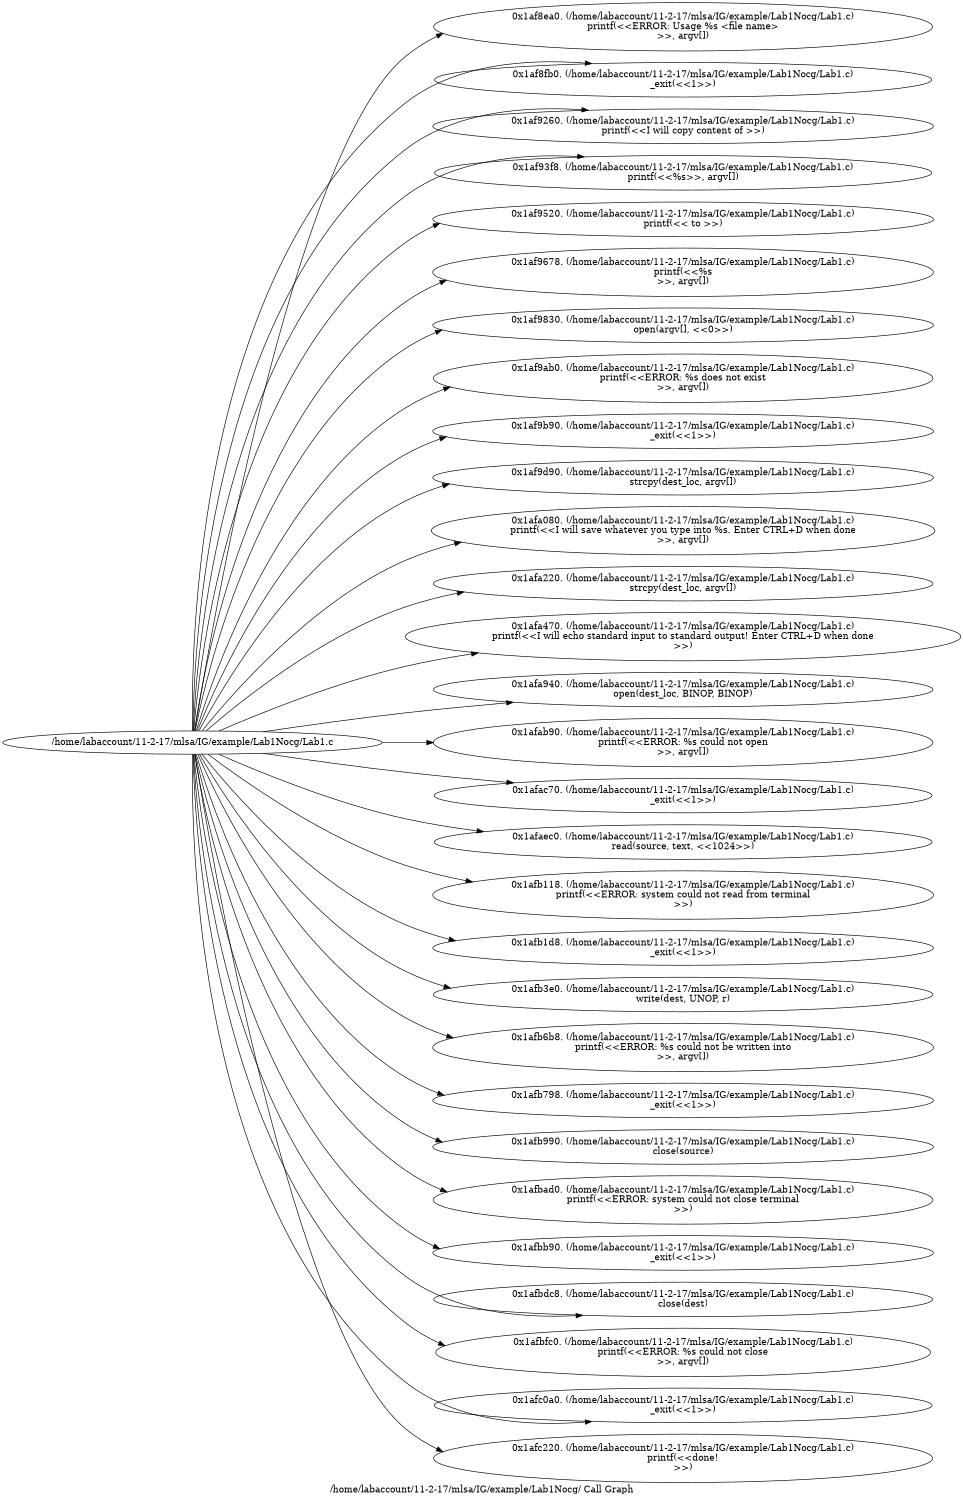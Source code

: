 digraph "/home/labaccount/11-2-17/mlsa/IG/example/Lab1Nocg/ Call Graph" {
	graph [dpi=300
		rankdir=LR
		size="7.5, 10"
		label="/home/labaccount/11-2-17/mlsa/IG/example/Lab1Nocg/ Call Graph"
	];

	Node0x115352779 [shape=oval, label="/home/labaccount/11-2-17/mlsa/IG/example/Lab1Nocg/Lab1.c"];
	Node0x321382581 [shape=oval, label="0x1af8ea0. (/home/labaccount/11-2-17/mlsa/IG/example/Lab1Nocg/Lab1.c)\nprintf(<<ERROR: Usage %s <file name>\n>>, argv[])"];
	Node0x115352779 -> Node0x321382581;
	Node0x689489329 [shape=oval, label="0x1af8fb0. (/home/labaccount/11-2-17/mlsa/IG/example/Lab1Nocg/Lab1.c)\n_exit(<<1>>)"];
	Node0x115352779 -> Node0x689489329;
	Node0x901550599 [shape=oval, label="0x1af9260. (/home/labaccount/11-2-17/mlsa/IG/example/Lab1Nocg/Lab1.c)\nprintf(<<I will copy content of >>)"];
	Node0x115352779 -> Node0x901550599;
	Node0x294441003 [shape=oval, label="0x1af93f8. (/home/labaccount/11-2-17/mlsa/IG/example/Lab1Nocg/Lab1.c)\nprintf(<<%s>>, argv[])"];
	Node0x115352779 -> Node0x294441003;
	Node0x361922516 [shape=oval, label="0x1af9520. (/home/labaccount/11-2-17/mlsa/IG/example/Lab1Nocg/Lab1.c)\nprintf(<< to >>)"];
	Node0x115352779 -> Node0x361922516;
	Node0x658013585 [shape=oval, label="0x1af9678. (/home/labaccount/11-2-17/mlsa/IG/example/Lab1Nocg/Lab1.c)\nprintf(<<%s\n>>, argv[])"];
	Node0x115352779 -> Node0x658013585;
	Node0x850406849 [shape=oval, label="0x1af9830. (/home/labaccount/11-2-17/mlsa/IG/example/Lab1Nocg/Lab1.c)\nopen(argv[], <<0>>)"];
	Node0x115352779 -> Node0x850406849;
	Node0x240380069 [shape=oval, label="0x1af9ab0. (/home/labaccount/11-2-17/mlsa/IG/example/Lab1Nocg/Lab1.c)\nprintf(<<ERROR: %s does not exist\n>>, argv[])"];
	Node0x115352779 -> Node0x240380069;
	Node0x271196723 [shape=oval, label="0x1af9b90. (/home/labaccount/11-2-17/mlsa/IG/example/Lab1Nocg/Lab1.c)\n_exit(<<1>>)"];
	Node0x115352779 -> Node0x271196723;
	Node0x846475519 [shape=oval, label="0x1af9d90. (/home/labaccount/11-2-17/mlsa/IG/example/Lab1Nocg/Lab1.c)\nstrcpy(dest_loc, argv[])"];
	Node0x115352779 -> Node0x846475519;
	Node0x808043320 [shape=oval, label="0x1afa080. (/home/labaccount/11-2-17/mlsa/IG/example/Lab1Nocg/Lab1.c)\nprintf(<<I will save whatever you type into %s. Enter CTRL+D when done\n>>, argv[])"];
	Node0x115352779 -> Node0x808043320;
	Node0x222329372 [shape=oval, label="0x1afa220. (/home/labaccount/11-2-17/mlsa/IG/example/Lab1Nocg/Lab1.c)\nstrcpy(dest_loc, argv[])"];
	Node0x115352779 -> Node0x222329372;
	Node0x757751021 [shape=oval, label="0x1afa470. (/home/labaccount/11-2-17/mlsa/IG/example/Lab1Nocg/Lab1.c)\nprintf(<<I will echo standard input to standard output! Enter CTRL+D when done\n>>)"];
	Node0x115352779 -> Node0x757751021;
	Node0x292730185 [shape=oval, label="0x1afa940. (/home/labaccount/11-2-17/mlsa/IG/example/Lab1Nocg/Lab1.c)\nopen(dest_loc, BINOP, BINOP)"];
	Node0x115352779 -> Node0x292730185;
	Node0x878870886 [shape=oval, label="0x1afab90. (/home/labaccount/11-2-17/mlsa/IG/example/Lab1Nocg/Lab1.c)\nprintf(<<ERROR: %s could not open\n>>, argv[])"];
	Node0x115352779 -> Node0x878870886;
	Node0x544886386 [shape=oval, label="0x1afac70. (/home/labaccount/11-2-17/mlsa/IG/example/Lab1Nocg/Lab1.c)\n_exit(<<1>>)"];
	Node0x115352779 -> Node0x544886386;
	Node0x767913762 [shape=oval, label="0x1afaec0. (/home/labaccount/11-2-17/mlsa/IG/example/Lab1Nocg/Lab1.c)\nread(source, text, <<1024>>)"];
	Node0x115352779 -> Node0x767913762;
	Node0x434940437 [shape=oval, label="0x1afb118. (/home/labaccount/11-2-17/mlsa/IG/example/Lab1Nocg/Lab1.c)\nprintf(<<ERROR: system could not read from terminal\n>>)"];
	Node0x115352779 -> Node0x434940437;
	Node0x883217460 [shape=oval, label="0x1afb1d8. (/home/labaccount/11-2-17/mlsa/IG/example/Lab1Nocg/Lab1.c)\n_exit(<<1>>)"];
	Node0x115352779 -> Node0x883217460;
	Node0x143721872 [shape=oval, label="0x1afb3e0. (/home/labaccount/11-2-17/mlsa/IG/example/Lab1Nocg/Lab1.c)\nwrite(dest, UNOP, r)"];
	Node0x115352779 -> Node0x143721872;
	Node0x341010790 [shape=oval, label="0x1afb6b8. (/home/labaccount/11-2-17/mlsa/IG/example/Lab1Nocg/Lab1.c)\nprintf(<<ERROR: %s could not be written into\n>>, argv[])"];
	Node0x115352779 -> Node0x341010790;
	Node0x356366498 [shape=oval, label="0x1afb798. (/home/labaccount/11-2-17/mlsa/IG/example/Lab1Nocg/Lab1.c)\n_exit(<<1>>)"];
	Node0x115352779 -> Node0x356366498;
	Node0x587675756 [shape=oval, label="0x1afb990. (/home/labaccount/11-2-17/mlsa/IG/example/Lab1Nocg/Lab1.c)\nclose(source)"];
	Node0x115352779 -> Node0x587675756;
	Node0x163244211 [shape=oval, label="0x1afbad0. (/home/labaccount/11-2-17/mlsa/IG/example/Lab1Nocg/Lab1.c)\nprintf(<<ERROR: system could not close terminal\n>>)"];
	Node0x115352779 -> Node0x163244211;
	Node0x203126932 [shape=oval, label="0x1afbb90. (/home/labaccount/11-2-17/mlsa/IG/example/Lab1Nocg/Lab1.c)\n_exit(<<1>>)"];
	Node0x115352779 -> Node0x203126932;
	Node0x355633513 [shape=oval, label="0x1afbdc8. (/home/labaccount/11-2-17/mlsa/IG/example/Lab1Nocg/Lab1.c)\nclose(dest)"];
	Node0x115352779 -> Node0x355633513;
	Node0x529187215 [shape=oval, label="0x1afbfc0. (/home/labaccount/11-2-17/mlsa/IG/example/Lab1Nocg/Lab1.c)\nprintf(<<ERROR: %s could not close\n>>, argv[])"];
	Node0x115352779 -> Node0x529187215;
	Node0x176782726 [shape=oval, label="0x1afc0a0. (/home/labaccount/11-2-17/mlsa/IG/example/Lab1Nocg/Lab1.c)\n_exit(<<1>>)"];
	Node0x115352779 -> Node0x176782726;
	Node0x558550162 [shape=oval, label="0x1afc220. (/home/labaccount/11-2-17/mlsa/IG/example/Lab1Nocg/Lab1.c)\nprintf(<<done!\n>>)"];
	Node0x115352779 -> Node0x558550162;
}